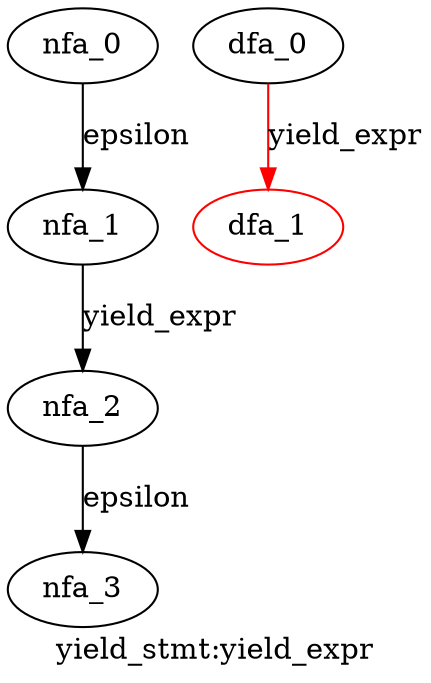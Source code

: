 digraph yield_stmt {
 graph[label="yield_stmt:yield_expr"]
 subgraph yield_stmt_nfa {
  nfa_0->nfa_1[label="epsilon"]
  nfa_1->nfa_2[label="yield_expr"]
  nfa_2->nfa_3[label="epsilon"]
  }
 subgraph yield_stmt_dfa {
  dfa_0->dfa_1[label="yield_expr",color=red]
  dfa_1[color=red]
  }
}
